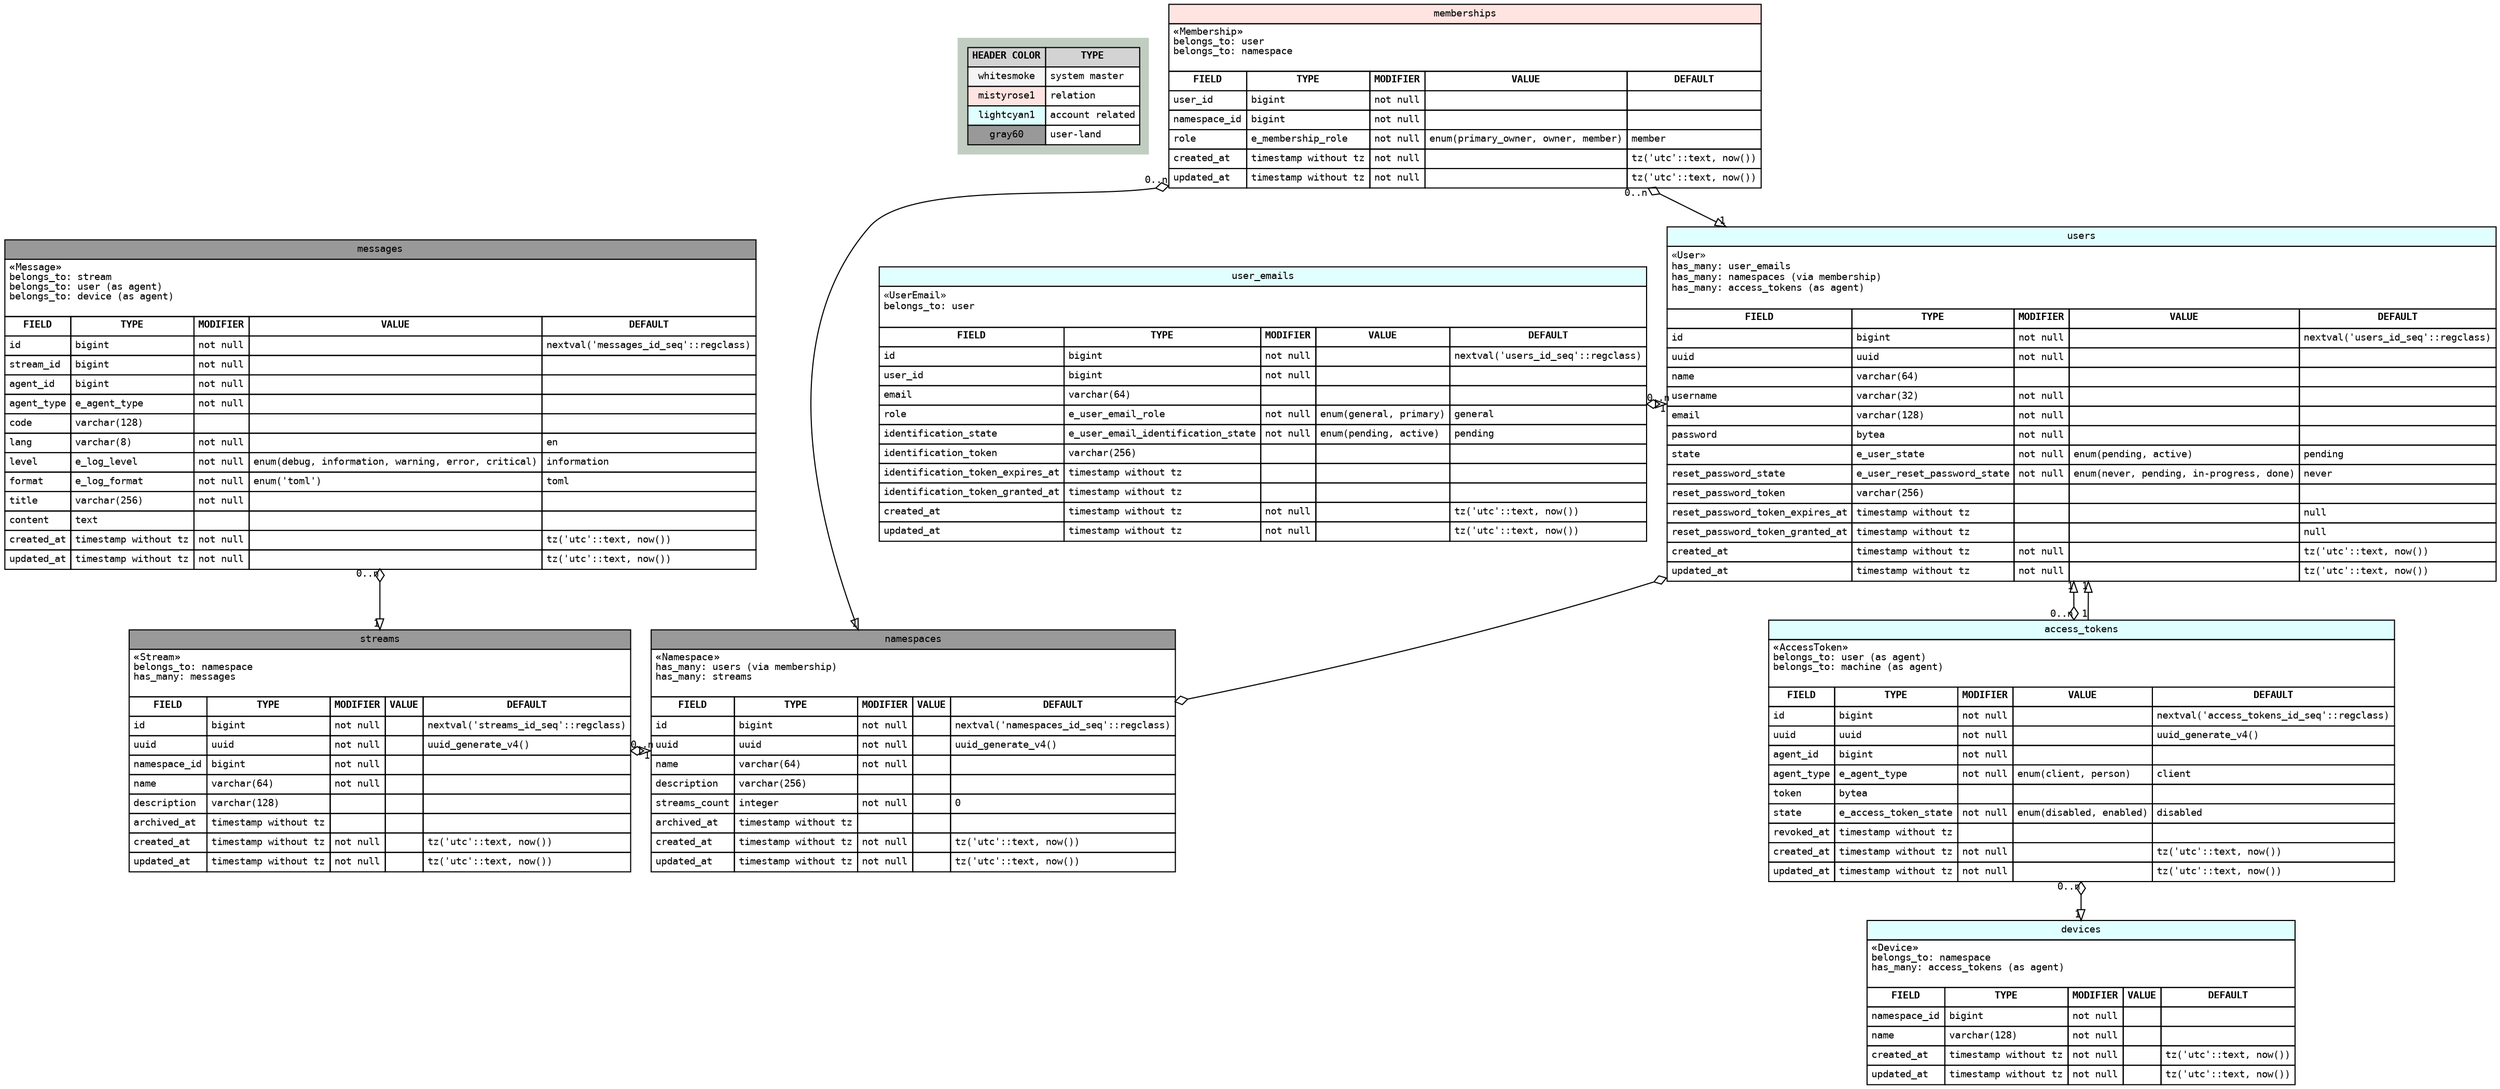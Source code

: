//! # ER
//!
//! ## Links
//!
//! * [Color Names | Graphviz](http://graphviz.org/content/color-names)
//!
//! ## How to make
//!
//! ```zsh
//! % dot -T png er.dot > er.png; feh er.png -F
//! ```

digraph ER {
  // Style
  graph [fontname = "DejaVuSansMono"; fontsize = 9];
  node  [fontname = "DejaVuSansMono"; fontsize = 9];
  edge  [fontname = "DejaVuSansMono"; fontsize = 9];

  // Node
  node [ // object
    shape   = record
    rankdir = LR
  ]

  _Legend [
    label = <<table border="0" cellspacing="0" cellpadding="3">
      <tr>
        <td border="1" align="center" bgcolor="lightgray"><b>HEADER COLOR</b></td>
        <td border="1" align="center" bgcolor="lightgray"><b>TYPE</b></td>
      </tr>
      <tr>
        <td border="1" align="center" bgcolor="whitesmoke">whitesmoke</td>
        <td border="1" align="left" bgcolor="white">system master</td>
      </tr>
      <tr>
        <td border="1" align="center" bgcolor="mistyrose1">mistyrose1</td>
        <td border="1" align="left" bgcolor="white">relation</td>
      </tr>
      <tr>
        <td border="1" align="center" bgcolor="lightcyan1">lightcyan1</td>
        <td border="1" align="left" bgcolor="white">account related</td>
      </tr>
      <tr>
        <td border="1" align="center" bgcolor="gray60">gray60</td>
        <td border="1" align="left" bgcolor="white">user-land</td>
      </tr>
    </table>>
    shape     = "none"
    style     = "filled"
    margin    = "0.13,0.13"
    fontcolor = "black"
    fillcolor = "honeydew3"
  ]

  User [
    label = <<table border="0" cellspacing="0" cellpadding="3">
      <tr><td border="1" colspan="5" align="center" bgcolor="lightcyan1">users</td></tr>
      <tr>
        <td border="1" colspan="5" align="left">
«User»<br align="left"/>
has_many: user_emails <br align="left"/>
has_many: namespaces (via membership)<br align="left"/>
has_many: access_tokens (as agent)<br align="left"/>
        </td>
      </tr>
      <tr>
        <td border="1" align="center"><b>FIELD</b></td>
        <td border="1" align="center"><b>TYPE</b></td>
        <td border="1" align="center"><b>MODIFIER</b></td>
        <td border="1" align="center"><b>VALUE</b></td>
        <td border="1" align="center"><b>DEFAULT</b></td>
      </tr>
      <tr>
        <td border="1" align="left">id</td>
        <td border="1" align="left">bigint</td>
        <td border="1" align="left">not null</td>
        <td border="1" align="left"></td>
        <td border="1" align="left">nextval('users_id_seq'::regclass)</td>
      </tr>
      <tr>
        <td border="1" align="left">uuid</td>
        <td border="1" align="left">uuid</td>
        <td border="1" align="left">not null</td>
        <td border="1" align="left"></td>
        <td border="1" align="left"></td>
      </tr>
      <tr>
        <td border="1" align="left">name</td>
        <td border="1" align="left">varchar(64)</td>
        <td border="1" align="left"></td>
        <td border="1" align="left"></td>
        <td border="1" align="left"></td>
      </tr>
      <tr>
        <td border="1" align="left">username</td>
        <td border="1" align="left">varchar(32)</td>
        <td border="1" align="left">not null</td>
        <td border="1" align="left"></td>
        <td border="1" align="left"></td>
      </tr>
      <tr>
        <td border="1" align="left">email</td>
        <td border="1" align="left">varchar(128)</td>
        <td border="1" align="left">not null</td>
        <td border="1" align="left"></td>
        <td border="1" align="left"></td>
      </tr>
      <tr>
        <td border="1" align="left">password</td>
        <td border="1" align="left">bytea</td>
        <td border="1" align="left">not null</td>
        <td border="1" align="left"></td>
        <td border="1" align="left"></td>
      </tr>
      <tr>
        <td border="1" align="left">state</td>
        <td border="1" align="left">e_user_state</td>
        <td border="1" align="left">not null</td>
        <td border="1" align="left">enum(pending, active)</td>
        <td border="1" align="left">pending</td>
      </tr>
      <tr>
        <td border="1" align="left">reset_password_state</td>
        <td border="1" align="left">e_user_reset_password_state</td>
        <td border="1" align="left">not null</td>
        <td border="1" align="left">enum(never, pending, in-progress, done)</td>
        <td border="1" align="left">never</td>
      </tr>
      <tr>
        <td border="1" align="left">reset_password_token</td>
        <td border="1" align="left">varchar(256)</td>
        <td border="1" align="left"></td>
        <td border="1" align="left"></td>
        <td border="1" align="left"></td>
      </tr>
      <tr>
        <td border="1" align="left">reset_password_token_expires_at</td>
        <td border="1" align="left">timestamp without tz</td>
        <td border="1" align="left"></td>
        <td border="1" align="left"></td>
        <td border="1" align="left">null</td>
      </tr>
      <tr>
        <td border="1" align="left">reset_password_token_granted_at</td>
        <td border="1" align="left">timestamp without tz</td>
        <td border="1" align="left"></td>
        <td border="1" align="left"></td>
        <td border="1" align="left">null</td>
      </tr>
      <tr>
        <td border="1" align="left">created_at</td>
        <td border="1" align="left">timestamp without tz</td>
        <td border="1" align="left">not null</td>
        <td border="1" align="left"></td>
        <td border="1" align="left">tz('utc'::text, now())</td>
      </tr>
      <tr>
        <td border="1" align="left">updated_at</td>
        <td border="1" align="left">timestamp without tz</td>
        <td border="1" align="left">not null</td>
        <td border="1" align="left"></td>
        <td border="1" align="left">tz('utc'::text, now())</td>
      </tr>
    </table>>
    shape     = "none"
    style     = ""
    margin    = "0"
    fontcolor = "black"
    fillcolor = ""
  ]

  UserEmail [
    label = <<table border="0" cellspacing="0" cellpadding="3">
      <tr><td border="1" colspan="5" align="center" bgcolor="lightcyan1">user_emails</td></tr>
      <tr>
        <td border="1" colspan="5" align="left">
«UserEmail»<br align="left"/>
belongs_to: user<br align="left"/>
        </td>
      </tr>
      <tr>
        <td border="1" align="center"><b>FIELD</b></td>
        <td border="1" align="center"><b>TYPE</b></td>
        <td border="1" align="center"><b>MODIFIER</b></td>
        <td border="1" align="center"><b>VALUE</b></td>
        <td border="1" align="center"><b>DEFAULT</b></td>
      </tr>
      <tr>
        <td border="1" align="left">id</td>
        <td border="1" align="left">bigint</td>
        <td border="1" align="left">not null</td>
        <td border="1" align="left"></td>
        <td border="1" align="left">nextval('users_id_seq'::regclass)</td>
      </tr>
      <tr>
        <td border="1" align="left">user_id</td>
        <td border="1" align="left">bigint</td>
        <td border="1" align="left">not null</td>
        <td border="1" align="left"></td>
        <td border="1" align="left"></td>
      </tr>
      <tr>
        <td border="1" align="left">email</td>
        <td border="1" align="left">varchar(64)</td>
        <td border="1" align="left"></td>
        <td border="1" align="left"></td>
        <td border="1" align="left"></td>
      </tr>
      <tr>
        <td border="1" align="left">role</td>
        <td border="1" align="left">e_user_email_role</td>
        <td border="1" align="left">not null</td>
        <td border="1" align="left">enum(general, primary)</td>
        <td border="1" align="left">general</td>
      </tr>
      <tr>
        <td border="1" align="left">identification_state</td>
        <td border="1" align="left">e_user_email_identification_state</td>
        <td border="1" align="left">not null</td>
        <td border="1" align="left">enum(pending, active)</td>
        <td border="1" align="left">pending</td>
      </tr>
      <tr>
        <td border="1" align="left">identification_token</td>
        <td border="1" align="left">varchar(256)</td>
        <td border="1" align="left"></td>
        <td border="1" align="left"></td>
        <td border="1" align="left"></td>
      </tr>
      <tr>
        <td border="1" align="left">identification_token_expires_at</td>
        <td border="1" align="left">timestamp without tz</td>
        <td border="1" align="left"></td>
        <td border="1" align="left"></td>
        <td border="1" align="left"></td>
      </tr>
      <tr>
        <td border="1" align="left">identification_token_granted_at</td>
        <td border="1" align="left">timestamp without tz</td>
        <td border="1" align="left"></td>
        <td border="1" align="left"></td>
        <td border="1" align="left"></td>
      </tr>
      <tr>
        <td border="1" align="left">created_at</td>
        <td border="1" align="left">timestamp without tz</td>
        <td border="1" align="left">not null</td>
        <td border="1" align="left"></td>
        <td border="1" align="left">tz('utc'::text, now())</td>
      </tr>
      <tr>
        <td border="1" align="left">updated_at</td>
        <td border="1" align="left">timestamp without tz</td>
        <td border="1" align="left">not null</td>
        <td border="1" align="left"></td>
        <td border="1" align="left">tz('utc'::text, now())</td>
      </tr>
    </table>>
    shape     = "none"
    style     = ""
    margin    = "0"
    fontcolor = "black"
    fillcolor = ""
  ]

  Device [
    label = <<table border="0" cellspacing="0" cellpadding="3">
      <tr><td border="1" colspan="5" align="center" bgcolor="lightcyan1">devices</td></tr>
      <tr>
        <td border="1" colspan="5" align="left">
<b>«</b>Device<b>»</b><br align="left"/>
belongs_to: namespace<br align="left"/>
has_many: access_tokens (as agent)<br align="left"/>
        </td>
      </tr>
      <tr>
        <td border="1" align="center"><b>FIELD</b></td>
        <td border="1" align="center"><b>TYPE</b></td>
        <td border="1" align="center"><b>MODIFIER</b></td>
        <td border="1" align="center"><b>VALUE</b></td>
        <td border="1" align="center"><b>DEFAULT</b></td>
      </tr>
      <tr>
        <td border="1" align="left">namespace_id</td>
        <td border="1" align="left">bigint</td>
        <td border="1" align="left">not null</td>
        <td border="1" align="left"></td>
        <td border="1" align="left"></td>
      </tr>
      <tr>
        <td border="1" align="left">name</td>
        <td border="1" align="left">varchar(128)</td>
        <td border="1" align="left">not null</td>
        <td border="1" align="left"></td>
        <td border="1" align="left"></td>
      </tr>
      <tr>
        <td border="1" align="left">created_at</td>
        <td border="1" align="left">timestamp without tz</td>
        <td border="1" align="left">not null</td>
        <td border="1" align="left"></td>
        <td border="1" align="left">tz('utc'::text, now())</td>
      </tr>
      <tr>
        <td border="1" align="left">updated_at</td>
        <td border="1" align="left">timestamp without tz</td>
        <td border="1" align="left">not null</td>
        <td border="1" align="left"></td>
        <td border="1" align="left">tz('utc'::text, now())</td>
      </tr>
    </table>>
    shape     = "none"
    style     = ""
    margin    = "0"
    fontcolor = "black"
    fillcolor = ""
  ]

  AccessToken [
    label = <<table border="0" cellspacing="0" cellpadding="3">
      <tr><td border="1" colspan="5" align="center" bgcolor="lightcyan1">access_tokens</td></tr>
      <tr>
        <td border="1" colspan="5" align="left">
<b>«</b>AccessToken<b>»</b><br align="left"/>
belongs_to: user (as agent)<br align="left"/>
belongs_to: machine (as agent)<br align="left"/>
        </td>
      </tr>
      <tr>
        <td border="1" align="center"><b>FIELD</b></td>
        <td border="1" align="center"><b>TYPE</b></td>
        <td border="1" align="center"><b>MODIFIER</b></td>
        <td border="1" align="center"><b>VALUE</b></td>
        <td border="1" align="center"><b>DEFAULT</b></td>
      </tr>
      <tr>
        <td border="1" align="left">id</td>
        <td border="1" align="left">bigint</td>
        <td border="1" align="left">not null</td>
        <td border="1" align="left"></td>
        <td border="1" align="left">nextval('access_tokens_id_seq'::regclass)</td>
      </tr>
      <tr>
        <td border="1" align="left">uuid</td>
        <td border="1" align="left">uuid</td>
        <td border="1" align="left">not null</td>
        <td border="1" align="left"></td>
        <td border="1" align="left">uuid_generate_v4()</td>
      </tr>
      <tr>
        <td border="1" align="left">agent_id</td>
        <td border="1" align="left">bigint</td>
        <td border="1" align="left">not null</td>
        <td border="1" align="left"></td>
        <td border="1" align="left"></td>
      </tr>
      <tr>
        <td border="1" align="left">agent_type</td>
        <td border="1" align="left">e_agent_type</td>
        <td border="1" align="left">not null</td>
        <td border="1" align="left">enum(client, person)</td>
        <td border="1" align="left">client</td>
      </tr>
      <tr>
        <td border="1" align="left">token</td>
        <td border="1" align="left">bytea</td>
        <td border="1" align="left"></td>
        <td border="1" align="left"></td>
        <td border="1" align="left"></td>
      </tr>
      <tr>
        <td border="1" align="left">state</td>
        <td border="1" align="left">e_access_token_state</td>
        <td border="1" align="left">not null</td>
        <td border="1" align="left">enum(disabled, enabled)</td>
        <td border="1" align="left">disabled</td>
      </tr>
      <tr>
        <td border="1" align="left">revoked_at</td>
        <td border="1" align="left">timestamp without tz</td>
        <td border="1" align="left"></td>
        <td border="1" align="left"></td>
        <td border="1" align="left"></td>
      </tr>
      <tr>
        <td border="1" align="left">created_at</td>
        <td border="1" align="left">timestamp without tz</td>
        <td border="1" align="left">not null</td>
        <td border="1" align="left"></td>
        <td border="1" align="left">tz('utc'::text, now())</td>
      </tr>
      <tr>
        <td border="1" align="left">updated_at</td>
        <td border="1" align="left">timestamp without tz</td>
        <td border="1" align="left">not null</td>
        <td border="1" align="left"></td>
        <td border="1" align="left">tz('utc'::text, now())</td>
      </tr>
    </table>>
    shape     = "none"
    style     = ""
    margin    = "0"
    fontcolor = "black"
    fillcolor = ""
  ]

  Membership [
    label = <<table border="0" cellspacing="0" cellpadding="3">
      <tr><td border="1" colspan="5" align="center" bgcolor="mistyrose1">memberships</td></tr>
      <tr>
        <td border="1" colspan="5" align="left">
<b>«</b>Membership<b>»</b><br align="left"/>
belongs_to: user<br align="left"/>
belongs_to: namespace<br align="left"/>
        </td>
      </tr>
      <tr>
        <td border="1" align="center"><b>FIELD</b></td>
        <td border="1" align="center"><b>TYPE</b></td>
        <td border="1" align="center"><b>MODIFIER</b></td>
        <td border="1" align="center"><b>VALUE</b></td>
        <td border="1" align="center"><b>DEFAULT</b></td>
      </tr>
      <tr>
        <td border="1" align="left">user_id</td>
        <td border="1" align="left">bigint</td>
        <td border="1" align="left">not null</td>
        <td border="1" align="left"></td>
        <td border="1" align="left"></td>
      </tr>
      <tr>
        <td border="1" align="left">namespace_id</td>
        <td border="1" align="left">bigint</td>
        <td border="1" align="left">not null</td>
        <td border="1" align="left"></td>
        <td border="1" align="left"></td>
      </tr>
      <tr>
        <td border="1" align="left">role</td>
        <td border="1" align="left">e_membership_role</td>
        <td border="1" align="left">not null</td>
        <td border="1" align="left">enum(primary_owner, owner, member)</td>
        <td border="1" align="left">member</td>
      </tr>
      <tr>
        <td border="1" align="left">created_at</td>
        <td border="1" align="left">timestamp without tz</td>
        <td border="1" align="left">not null</td>
        <td border="1" align="left"></td>
        <td border="1" align="left">tz('utc'::text, now())</td>
      </tr>
      <tr>
        <td border="1" align="left">updated_at</td>
        <td border="1" align="left">timestamp without tz</td>
        <td border="1" align="left">not null</td>
        <td border="1" align="left"></td>
        <td border="1" align="left">tz('utc'::text, now())</td>
      </tr>
    </table>>
    shape     = "none"
    style     = ""
    margin    = "0"
    fontcolor = "black"
    fillcolor = ""
  ]

  Namespace [
    label = <<table border="0" cellspacing="0" cellpadding="3">
      <tr><td border="1" colspan="5" align="center" bgcolor="gray60">namespaces</td></tr>
      <tr>
        <td border="1" colspan="5" align="left">
<b>«</b>Namespace<b>»</b><br align="left"/>
has_many: users (via membership)<br align="left"/>
has_many: streams<br align="left"/>
        </td>
      </tr>
      <tr>
        <td border="1" align="center"><b>FIELD</b></td>
        <td border="1" align="center"><b>TYPE</b></td>
        <td border="1" align="center"><b>MODIFIER</b></td>
        <td border="1" align="center"><b>VALUE</b></td>
        <td border="1" align="center"><b>DEFAULT</b></td>
      </tr>
      <tr>
        <td border="1" align="left">id</td>
        <td border="1" align="left">bigint</td>
        <td border="1" align="left">not null</td>
        <td border="1" align="left"></td>
        <td border="1" align="left">nextval('namespaces_id_seq'::regclass)</td>
      </tr>
      <tr>
        <td border="1" align="left">uuid</td>
        <td border="1" align="left">uuid</td>
        <td border="1" align="left">not null</td>
        <td border="1" align="left"></td>
        <td border="1" align="left">uuid_generate_v4()</td>
      </tr>
      <tr>
        <td border="1" align="left">name</td>
        <td border="1" align="left">varchar(64)</td>
        <td border="1" align="left">not null</td>
        <td border="1" align="left"></td>
        <td border="1" align="left"></td>
      </tr>
      <tr>
        <td border="1" align="left">description</td>
        <td border="1" align="left">varchar(256)</td>
        <td border="1" align="left"></td>
        <td border="1" align="left"></td>
        <td border="1" align="left"></td>
      </tr>
      <tr>
        <td border="1" align="left">streams_count</td>
        <td border="1" align="left">integer</td>
        <td border="1" align="left">not null</td>
        <td border="1" align="left"></td>
        <td border="1" align="left">0</td>
      </tr>
      <tr>
        <td border="1" align="left">archived_at</td>
        <td border="1" align="left">timestamp without tz</td>
        <td border="1" align="left"></td>
        <td border="1" align="left"></td>
        <td border="1" align="left"></td>
      </tr>
      <tr>
        <td border="1" align="left">created_at</td>
        <td border="1" align="left">timestamp without tz</td>
        <td border="1" align="left">not null</td>
        <td border="1" align="left"></td>
        <td border="1" align="left">tz('utc'::text, now())</td>
      </tr>
      <tr>
        <td border="1" align="left">updated_at</td>
        <td border="1" align="left">timestamp without tz</td>
        <td border="1" align="left">not null</td>
        <td border="1" align="left"></td>
        <td border="1" align="left">tz('utc'::text, now())</td>
      </tr>
    </table>>
    shape     = "none"
    style     = ""
    margin    = "0"
    fontcolor = "black"
    fillcolor = ""
  ]

  Stream [
    label = <<table border="0" cellspacing="0" cellpadding="3">
      <tr><td border="1" colspan="5" align="center" bgcolor="gray60">streams</td></tr>
      <tr>
        <td border="1" colspan="5" align="left">
<b>«</b>Stream<b>»</b><br align="left"/>
belongs_to: namespace<br align="left"/>
has_many: messages<br align="left"/>
        </td>
      </tr>
      <tr>
        <td border="1" align="center"><b>FIELD</b></td>
        <td border="1" align="center"><b>TYPE</b></td>
        <td border="1" align="center"><b>MODIFIER</b></td>
        <td border="1" align="center"><b>VALUE</b></td>
        <td border="1" align="center"><b>DEFAULT</b></td>
      </tr>
      <tr>
        <td border="1" align="left">id</td>
        <td border="1" align="left">bigint</td>
        <td border="1" align="left">not null</td>
        <td border="1" align="left"></td>
        <td border="1" align="left">nextval('streams_id_seq'::regclass)</td>
      </tr>
      <tr>
        <td border="1" align="left">uuid</td>
        <td border="1" align="left">uuid</td>
        <td border="1" align="left">not null</td>
        <td border="1" align="left"></td>
        <td border="1" align="left">uuid_generate_v4()</td>
      </tr>
      <tr>
        <td border="1" align="left">namespace_id</td>
        <td border="1" align="left">bigint</td>
        <td border="1" align="left">not null</td>
        <td border="1" align="left"></td>
        <td border="1" align="left"></td>
      </tr>
      <tr>
        <td border="1" align="left">name</td>
        <td border="1" align="left">varchar(64)</td>
        <td border="1" align="left">not null</td>
        <td border="1" align="left"></td>
        <td border="1" align="left"></td>
      </tr>
      <tr>
        <td border="1" align="left">description</td>
        <td border="1" align="left">varchar(128)</td>
        <td border="1" align="left"></td>
        <td border="1" align="left"></td>
        <td border="1" align="left"></td>
      </tr>
      <tr>
        <td border="1" align="left">archived_at</td>
        <td border="1" align="left">timestamp without tz</td>
        <td border="1" align="left"></td>
        <td border="1" align="left"></td>
        <td border="1" align="left"></td>
      </tr>
      <tr>
        <td border="1" align="left">created_at</td>
        <td border="1" align="left">timestamp without tz</td>
        <td border="1" align="left">not null</td>
        <td border="1" align="left"></td>
        <td border="1" align="left">tz('utc'::text, now())</td>
      </tr>
      <tr>
        <td border="1" align="left">updated_at</td>
        <td border="1" align="left">timestamp without tz</td>
        <td border="1" align="left">not null</td>
        <td border="1" align="left"></td>
        <td border="1" align="left">tz('utc'::text, now())</td>
      </tr>
    </table>>
    shape     = "none"
    style     = ""
    margin    = "0"
    fontcolor = "black"
    fillcolor = ""
  ]

  Message [
    label = <<table border="0" cellspacing="0" cellpadding="3">
      <tr><td border="1" colspan="5" align="center" bgcolor="gray60">messages</td></tr>
      <tr>
        <td border="1" colspan="5" align="left">
<b>«</b>Message<b>»</b><br align="left"/>
belongs_to: stream<br align="left"/>
belongs_to: user (as agent)<br align="left"/>
belongs_to: device (as agent)<br align="left"/>
        </td>
      </tr>
      <tr>
        <td border="1" align="center"><b>FIELD</b></td>
        <td border="1" align="center"><b>TYPE</b></td>
        <td border="1" align="center"><b>MODIFIER</b></td>
        <td border="1" align="center"><b>VALUE</b></td>
        <td border="1" align="center"><b>DEFAULT</b></td>
      </tr>
      <tr>
        <td border="1" align="left">id</td>
        <td border="1" align="left">bigint</td>
        <td border="1" align="left">not null</td>
        <td border="1" align="left"></td>
        <td border="1" align="left">nextval('messages_id_seq'::regclass)</td>
      </tr>
      <tr>
        <td border="1" align="left">stream_id</td>
        <td border="1" align="left">bigint</td>
        <td border="1" align="left">not null</td>
        <td border="1" align="left"></td>
        <td border="1" align="left"></td>
      </tr>
      <tr>
        <td border="1" align="left">agent_id</td>
        <td border="1" align="left">bigint</td>
        <td border="1" align="left">not null</td>
        <td border="1" align="left"></td>
        <td border="1" align="left"></td>
      </tr>
      <tr>
        <td border="1" align="left">agent_type</td>
        <td border="1" align="left">e_agent_type</td>
        <td border="1" align="left">not null</td>
        <td border="1" align="left"></td>
        <td border="1" align="left"></td>
      </tr>
      <tr>
        <td border="1" align="left">code</td>
        <td border="1" align="left">varchar(128)</td>
        <td border="1" align="left"></td>
        <td border="1" align="left"></td>
        <td border="1" align="left"></td>
      </tr>
      <tr>
        <td border="1" align="left">lang</td>
        <td border="1" align="left">varchar(8)</td>
        <td border="1" align="left">not null</td>
        <td border="1" align="left"></td>
        <td border="1" align="left">en</td>
      </tr>
      <tr>
        <td border="1" align="left">level</td>
        <td border="1" align="left">e_log_level</td>
        <td border="1" align="left">not null</td>
        <td border="1" align="left">enum(debug, information, warning, error, critical)</td>
        <td border="1" align="left">information</td>
      </tr>
      <tr>
        <td border="1" align="left">format</td>
        <td border="1" align="left">e_log_format</td>
        <td border="1" align="left">not null</td>
        <td border="1" align="left">enum('toml')</td>
        <td border="1" align="left">toml</td>
      </tr>
      <tr>
        <td border="1" align="left">title</td>
        <td border="1" align="left">varchar(256)</td>
        <td border="1" align="left">not null</td>
        <td border="1" align="left"></td>
        <td border="1" align="left"></td>
      </tr>
      <tr>
        <td border="1" align="left">content</td>
        <td border="1" align="left">text</td>
        <td border="1" align="left"></td>
        <td border="1" align="left"></td>
        <td border="1" align="left"></td>
      </tr>
      <tr>
        <td border="1" align="left">created_at</td>
        <td border="1" align="left">timestamp without tz</td>
        <td border="1" align="left">not null</td>
        <td border="1" align="left"></td>
        <td border="1" align="left">tz('utc'::text, now())</td>
      </tr>
      <tr>
        <td border="1" align="left">updated_at</td>
        <td border="1" align="left">timestamp without tz</td>
        <td border="1" align="left">not null</td>
        <td border="1" align="left"></td>
        <td border="1" align="left">tz('utc'::text, now())</td>
      </tr>
    </table>>
    shape     = "none"
    style     = ""
    margin    = "0"
    fontcolor = "black"
    fillcolor = ""
  ]

  edge [ // table
    shape   = record
    rankdir = LR
  ]

  // Relation
  edge [ // belongs_to -> has_many
    arrowhead = empty
    arrowtail = odiamond
    headlabel = "1"
    taillabel = "0..n"
    dir       = both
  ]

  UserEmail -> User

  Membership -> User
  Membership -> Namespace

  Stream  -> Namespace
  Message -> Stream

  AccessToken -> User
  AccessToken -> Device

  edge [ // belongs_to -> has_one
    arrowhead = empty
    arrowtail = none
    headlabel = "1"
    taillabel = "1"
    dir       = both
  ]

  AccessToken -> User

  edge [ // has_many <-> has_many
    arrowhead = odiamond
    arrowtail = odiamond
    headlabel = ""
    taillabel = ""
    dir       = both
  ]

  User -> Namespace

  edge [ // has_many
    arrowhead = odiamond
    arrowtail = none
    headlabel = ""
    taillabel = ""
    dir       = both
  ]

  edge [ // belongs_to
    arrowhead = empty
    arrowtail = none
    headlabel = "1"
    taillabel = ""
    dir       = both
  ]

  edge [ // has_one
    arrowhead = normal
    arrowtail = none
    headlabel = ""
    taillabel = ""
    dir       = both
  ]

  // Layout
  {rank = same; _Legend};
  {rank = same; User, UserEmail};
  {rank = same; Namespace, Stream, AccessToken};
  {rank = same; Message};
  {rank = same; Membership};
}
